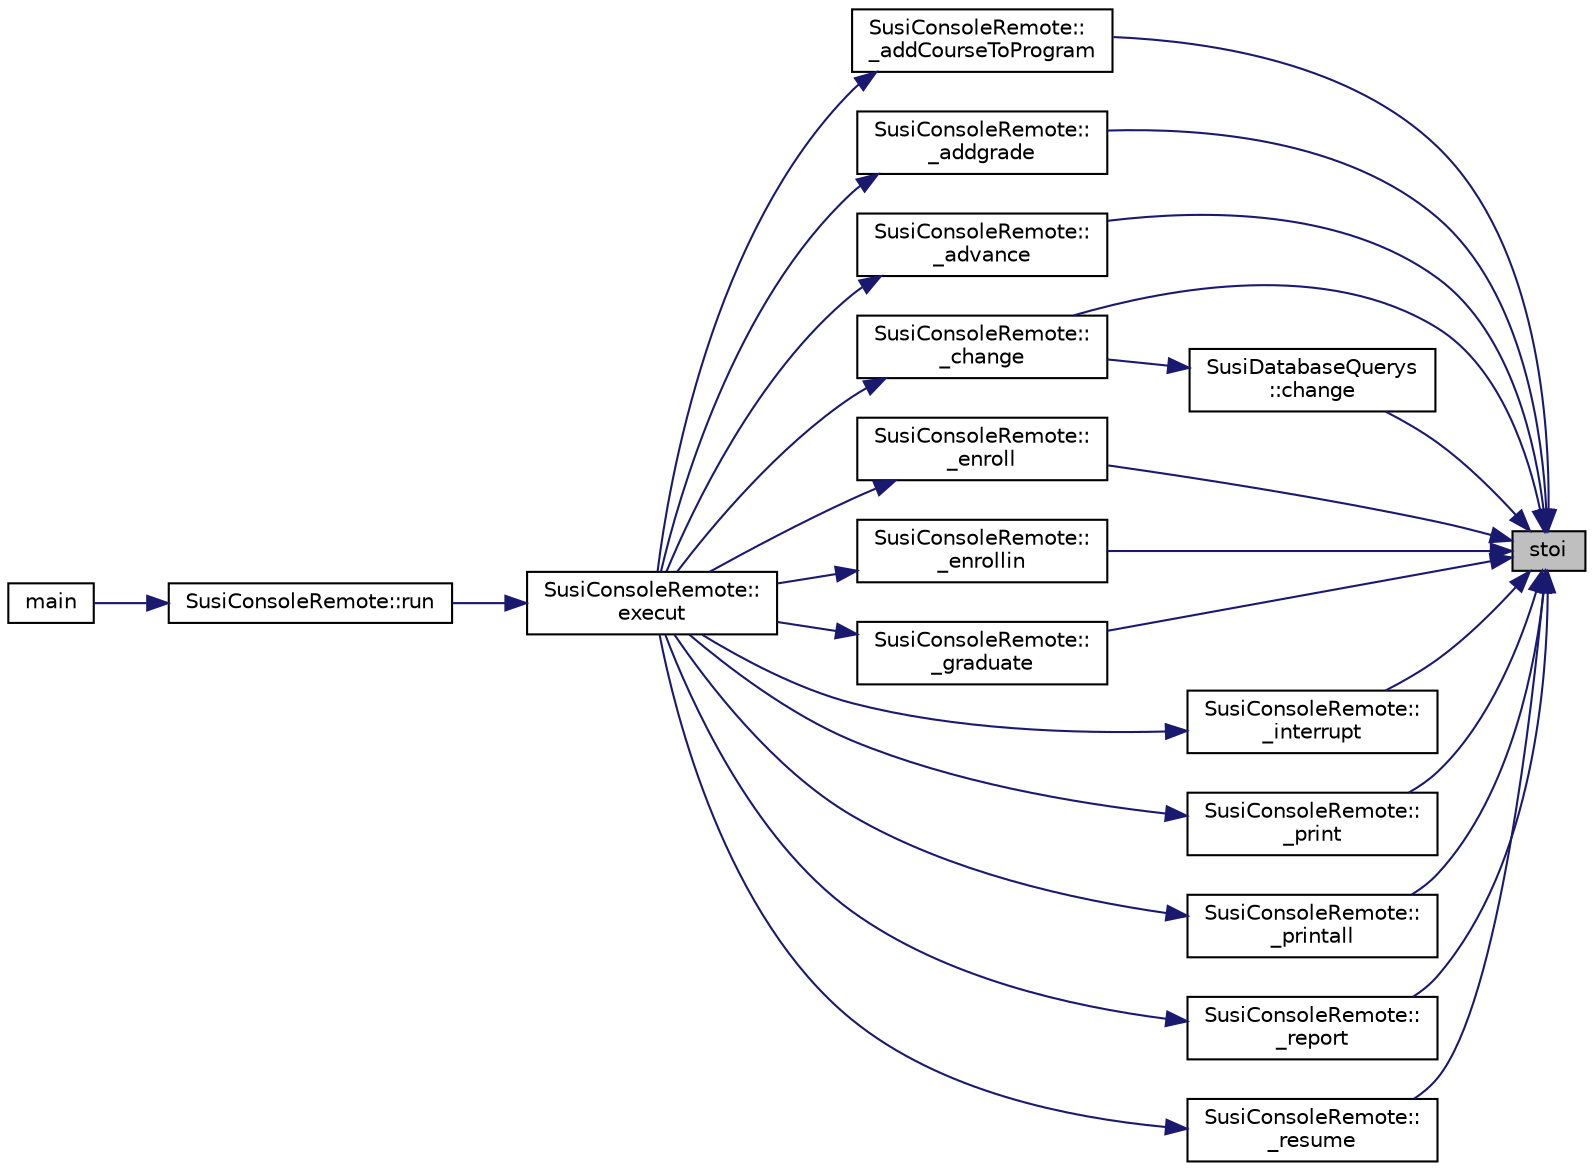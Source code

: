 digraph "stoi"
{
 // LATEX_PDF_SIZE
  edge [fontname="Helvetica",fontsize="10",labelfontname="Helvetica",labelfontsize="10"];
  node [fontname="Helvetica",fontsize="10",shape=record];
  rankdir="RL";
  Node1 [label="stoi",height=0.2,width=0.4,color="black", fillcolor="grey75", style="filled", fontcolor="black",tooltip=" "];
  Node1 -> Node2 [dir="back",color="midnightblue",fontsize="10",style="solid",fontname="Helvetica"];
  Node2 [label="SusiConsoleRemote::\l_addCourseToProgram",height=0.2,width=0.4,color="black", fillcolor="white", style="filled",URL="$class_susi_console_remote.html#a65f3769d501eac367c242dbe225d6a90",tooltip=" "];
  Node2 -> Node3 [dir="back",color="midnightblue",fontsize="10",style="solid",fontname="Helvetica"];
  Node3 [label="SusiConsoleRemote::\lexecut",height=0.2,width=0.4,color="black", fillcolor="white", style="filled",URL="$class_susi_console_remote.html#afd508aec4dd613da7127f93ee4ef2171",tooltip="Изпълнява команда по подаден стринг."];
  Node3 -> Node4 [dir="back",color="midnightblue",fontsize="10",style="solid",fontname="Helvetica"];
  Node4 [label="SusiConsoleRemote::run",height=0.2,width=0.4,color="black", fillcolor="white", style="filled",URL="$class_susi_console_remote.html#a9450e23e6d289165c69090f3bc209dd9",tooltip="Стартира приложението."];
  Node4 -> Node5 [dir="back",color="midnightblue",fontsize="10",style="solid",fontname="Helvetica"];
  Node5 [label="main",height=0.2,width=0.4,color="black", fillcolor="white", style="filled",URL="$main_8cpp.html#ae66f6b31b5ad750f1fe042a706a4e3d4",tooltip=" "];
  Node1 -> Node6 [dir="back",color="midnightblue",fontsize="10",style="solid",fontname="Helvetica"];
  Node6 [label="SusiConsoleRemote::\l_addgrade",height=0.2,width=0.4,color="black", fillcolor="white", style="filled",URL="$class_susi_console_remote.html#adf0d103e8f892b2d6eee17fe8cf99ff8",tooltip=" "];
  Node6 -> Node3 [dir="back",color="midnightblue",fontsize="10",style="solid",fontname="Helvetica"];
  Node1 -> Node7 [dir="back",color="midnightblue",fontsize="10",style="solid",fontname="Helvetica"];
  Node7 [label="SusiConsoleRemote::\l_advance",height=0.2,width=0.4,color="black", fillcolor="white", style="filled",URL="$class_susi_console_remote.html#ab7bfb7501a6f874434a7db02523a2175",tooltip=" "];
  Node7 -> Node3 [dir="back",color="midnightblue",fontsize="10",style="solid",fontname="Helvetica"];
  Node1 -> Node8 [dir="back",color="midnightblue",fontsize="10",style="solid",fontname="Helvetica"];
  Node8 [label="SusiConsoleRemote::\l_change",height=0.2,width=0.4,color="black", fillcolor="white", style="filled",URL="$class_susi_console_remote.html#ad1e0b6a9823b1a3ef692bf51d93526a1",tooltip=" "];
  Node8 -> Node3 [dir="back",color="midnightblue",fontsize="10",style="solid",fontname="Helvetica"];
  Node1 -> Node9 [dir="back",color="midnightblue",fontsize="10",style="solid",fontname="Helvetica"];
  Node9 [label="SusiConsoleRemote::\l_enroll",height=0.2,width=0.4,color="black", fillcolor="white", style="filled",URL="$class_susi_console_remote.html#adf9db5147fc0103a99fe5804dfcb3493",tooltip=" "];
  Node9 -> Node3 [dir="back",color="midnightblue",fontsize="10",style="solid",fontname="Helvetica"];
  Node1 -> Node10 [dir="back",color="midnightblue",fontsize="10",style="solid",fontname="Helvetica"];
  Node10 [label="SusiConsoleRemote::\l_enrollin",height=0.2,width=0.4,color="black", fillcolor="white", style="filled",URL="$class_susi_console_remote.html#acf557527e4657c9be0bb21ec18ee2b33",tooltip=" "];
  Node10 -> Node3 [dir="back",color="midnightblue",fontsize="10",style="solid",fontname="Helvetica"];
  Node1 -> Node11 [dir="back",color="midnightblue",fontsize="10",style="solid",fontname="Helvetica"];
  Node11 [label="SusiConsoleRemote::\l_graduate",height=0.2,width=0.4,color="black", fillcolor="white", style="filled",URL="$class_susi_console_remote.html#ac8bdc154f45fdd550f9d7732dea57a77",tooltip=" "];
  Node11 -> Node3 [dir="back",color="midnightblue",fontsize="10",style="solid",fontname="Helvetica"];
  Node1 -> Node12 [dir="back",color="midnightblue",fontsize="10",style="solid",fontname="Helvetica"];
  Node12 [label="SusiConsoleRemote::\l_interrupt",height=0.2,width=0.4,color="black", fillcolor="white", style="filled",URL="$class_susi_console_remote.html#aa9eabbcebf0ea4dc7a5266c109dacdab",tooltip=" "];
  Node12 -> Node3 [dir="back",color="midnightblue",fontsize="10",style="solid",fontname="Helvetica"];
  Node1 -> Node13 [dir="back",color="midnightblue",fontsize="10",style="solid",fontname="Helvetica"];
  Node13 [label="SusiConsoleRemote::\l_print",height=0.2,width=0.4,color="black", fillcolor="white", style="filled",URL="$class_susi_console_remote.html#ab45dd9ff99cf181b2a682c0e50055adf",tooltip=" "];
  Node13 -> Node3 [dir="back",color="midnightblue",fontsize="10",style="solid",fontname="Helvetica"];
  Node1 -> Node14 [dir="back",color="midnightblue",fontsize="10",style="solid",fontname="Helvetica"];
  Node14 [label="SusiConsoleRemote::\l_printall",height=0.2,width=0.4,color="black", fillcolor="white", style="filled",URL="$class_susi_console_remote.html#a712c031638445bd3117277a44ff1a109",tooltip=" "];
  Node14 -> Node3 [dir="back",color="midnightblue",fontsize="10",style="solid",fontname="Helvetica"];
  Node1 -> Node15 [dir="back",color="midnightblue",fontsize="10",style="solid",fontname="Helvetica"];
  Node15 [label="SusiConsoleRemote::\l_report",height=0.2,width=0.4,color="black", fillcolor="white", style="filled",URL="$class_susi_console_remote.html#a4a5b4dfc575d652d3e090b01bfb83b36",tooltip=" "];
  Node15 -> Node3 [dir="back",color="midnightblue",fontsize="10",style="solid",fontname="Helvetica"];
  Node1 -> Node16 [dir="back",color="midnightblue",fontsize="10",style="solid",fontname="Helvetica"];
  Node16 [label="SusiConsoleRemote::\l_resume",height=0.2,width=0.4,color="black", fillcolor="white", style="filled",URL="$class_susi_console_remote.html#a3d627ac6b1fc0912ce21e296f6adb6d7",tooltip=" "];
  Node16 -> Node3 [dir="back",color="midnightblue",fontsize="10",style="solid",fontname="Helvetica"];
  Node1 -> Node17 [dir="back",color="midnightblue",fontsize="10",style="solid",fontname="Helvetica"];
  Node17 [label="SusiDatabaseQuerys\l::change",height=0.2,width=0.4,color="black", fillcolor="white", style="filled",URL="$class_susi_database_querys.html#a9e9639f560420e220b53c61d7a317717",tooltip=" "];
  Node17 -> Node8 [dir="back",color="midnightblue",fontsize="10",style="solid",fontname="Helvetica"];
}

